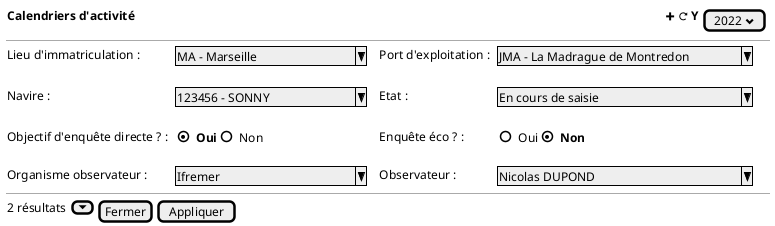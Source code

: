 @startsalt
{

  {<b>Calendriers d'activité                                                                                                                                                                          <&plus> <&reload> Y {[2022 <&chevron-bottom>]}}
   --

    {
        Lieu d'immatriculation : | . | ^ MA - Marseille       ^ | . | . | Port d'exploitation : | . | ^JMA - La Madrague de Montredon^
        .
        Navire : | . | ^ 123456 - SONNY       ^ | . | . | Etat : | . | ^En cours de saisie            ^
        .
        Objectif d'enquête directe ? :   | . |{ (X) <b>Oui | () Non}|  . | . | Enquête éco ? :   | . | { () Oui | (X) <b>Non}
        .
        Organisme observateur :   | . |^ Ifremer              ^ |  . | . | Observateur :   | . | ^ Nicolas DUPOND               ^

    }

  --
  {2 résultats  {}[<&caret-bottom>] | [Fermer] | [Appliquer]}}
}
@endsalt
